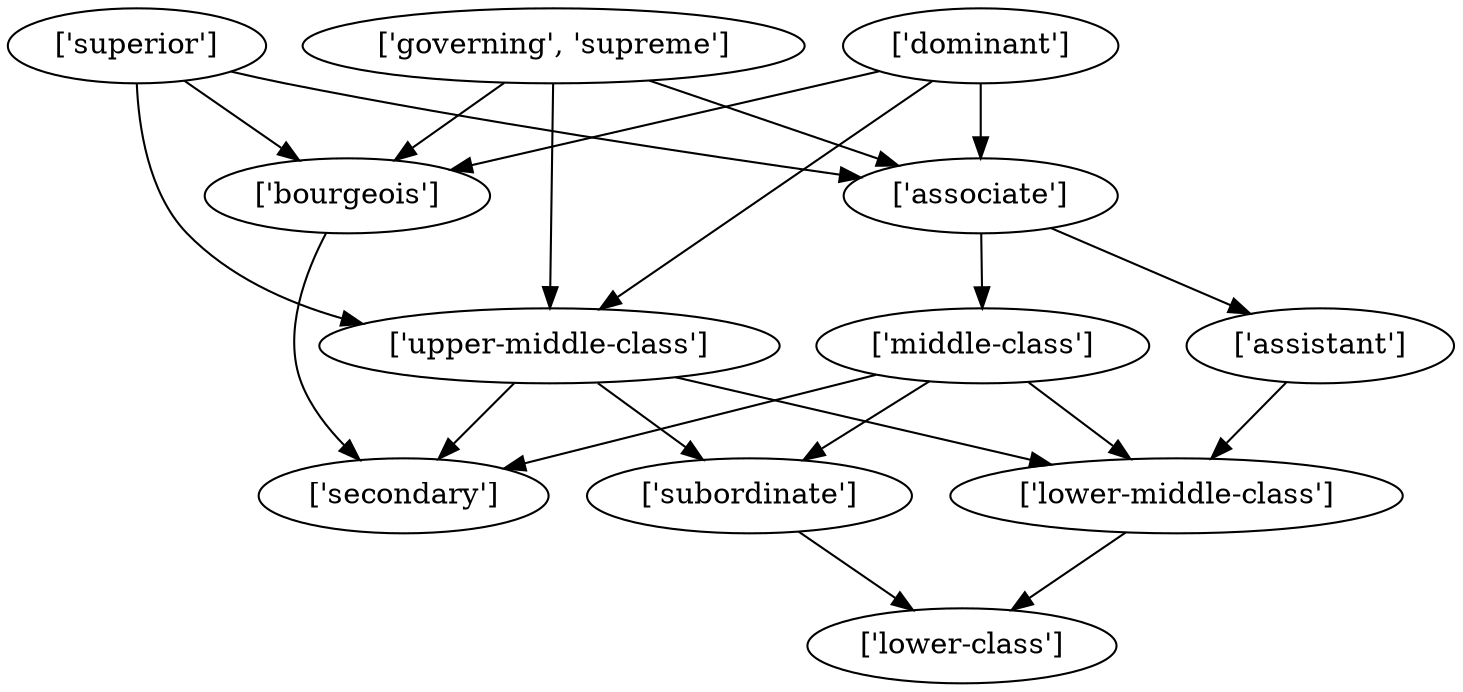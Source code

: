 strict digraph  {
	"['upper-middle-class']" -> "['secondary']";
	"['upper-middle-class']" -> "['lower-middle-class']";
	"['upper-middle-class']" -> "['subordinate']";
	"['lower-middle-class']" -> "['lower-class']";
	"['subordinate']" -> "['lower-class']";
	"['superior']" -> "['upper-middle-class']";
	"['superior']" -> "['bourgeois']";
	"['superior']" -> "['associate']";
	"['bourgeois']" -> "['secondary']";
	"['associate']" -> "['middle-class']";
	"['associate']" -> "['assistant']";
	"['middle-class']" -> "['secondary']";
	"['middle-class']" -> "['lower-middle-class']";
	"['middle-class']" -> "['subordinate']";
	"['governing', 'supreme']" -> "['upper-middle-class']";
	"['governing', 'supreme']" -> "['bourgeois']";
	"['governing', 'supreme']" -> "['associate']";
	"['assistant']" -> "['lower-middle-class']";
	"['dominant']" -> "['upper-middle-class']";
	"['dominant']" -> "['bourgeois']";
	"['dominant']" -> "['associate']";
}
